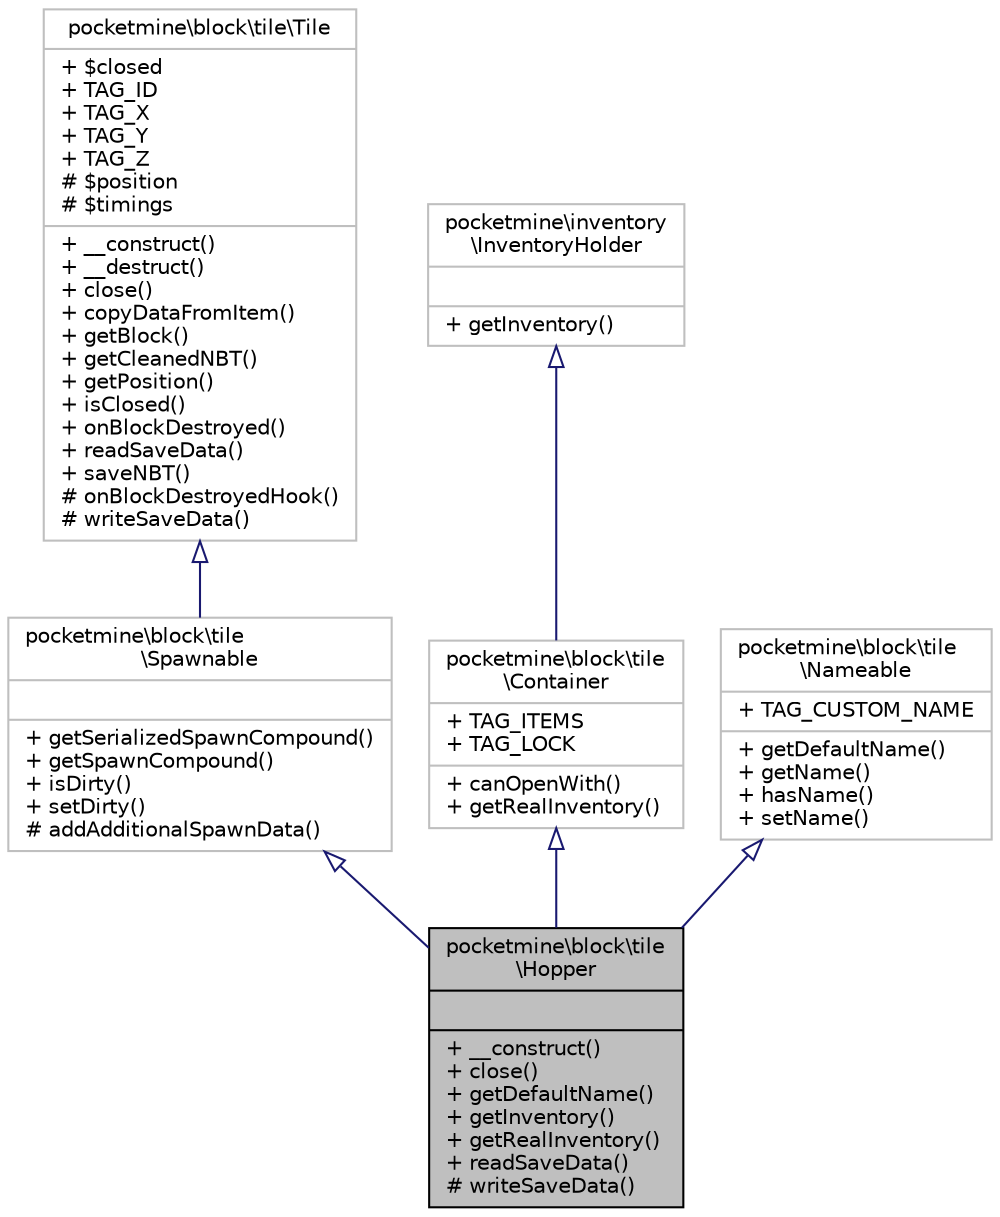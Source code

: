 digraph "pocketmine\block\tile\Hopper"
{
 // INTERACTIVE_SVG=YES
 // LATEX_PDF_SIZE
  edge [fontname="Helvetica",fontsize="10",labelfontname="Helvetica",labelfontsize="10"];
  node [fontname="Helvetica",fontsize="10",shape=record];
  Node1 [label="{pocketmine\\block\\tile\l\\Hopper\n||+ __construct()\l+ close()\l+ getDefaultName()\l+ getInventory()\l+ getRealInventory()\l+ readSaveData()\l# writeSaveData()\l}",height=0.2,width=0.4,color="black", fillcolor="grey75", style="filled", fontcolor="black",tooltip=" "];
  Node2 -> Node1 [dir="back",color="midnightblue",fontsize="10",style="solid",arrowtail="onormal",fontname="Helvetica"];
  Node2 [label="{pocketmine\\block\\tile\l\\Spawnable\n||+ getSerializedSpawnCompound()\l+ getSpawnCompound()\l+ isDirty()\l+ setDirty()\l# addAdditionalSpawnData()\l}",height=0.2,width=0.4,color="grey75", fillcolor="white", style="filled",URL="$dc/d0b/classpocketmine_1_1block_1_1tile_1_1_spawnable.html",tooltip=" "];
  Node3 -> Node2 [dir="back",color="midnightblue",fontsize="10",style="solid",arrowtail="onormal",fontname="Helvetica"];
  Node3 [label="{pocketmine\\block\\tile\\Tile\n|+ $closed\l+ TAG_ID\l+ TAG_X\l+ TAG_Y\l+ TAG_Z\l# $position\l# $timings\l|+ __construct()\l+ __destruct()\l+ close()\l+ copyDataFromItem()\l+ getBlock()\l+ getCleanedNBT()\l+ getPosition()\l+ isClosed()\l+ onBlockDestroyed()\l+ readSaveData()\l+ saveNBT()\l# onBlockDestroyedHook()\l# writeSaveData()\l}",height=0.2,width=0.4,color="grey75", fillcolor="white", style="filled",URL="$d9/d74/classpocketmine_1_1block_1_1tile_1_1_tile.html",tooltip=" "];
  Node4 -> Node1 [dir="back",color="midnightblue",fontsize="10",style="solid",arrowtail="onormal",fontname="Helvetica"];
  Node4 [label="{pocketmine\\block\\tile\l\\Container\n|+ TAG_ITEMS\l+ TAG_LOCK\l|+ canOpenWith()\l+ getRealInventory()\l}",height=0.2,width=0.4,color="grey75", fillcolor="white", style="filled",URL="$d9/de1/interfacepocketmine_1_1block_1_1tile_1_1_container.html",tooltip=" "];
  Node5 -> Node4 [dir="back",color="midnightblue",fontsize="10",style="solid",arrowtail="onormal",fontname="Helvetica"];
  Node5 [label="{pocketmine\\inventory\l\\InventoryHolder\n||+ getInventory()\l}",height=0.2,width=0.4,color="grey75", fillcolor="white", style="filled",URL="$d2/d91/interfacepocketmine_1_1inventory_1_1_inventory_holder.html",tooltip=" "];
  Node6 -> Node1 [dir="back",color="midnightblue",fontsize="10",style="solid",arrowtail="onormal",fontname="Helvetica"];
  Node6 [label="{pocketmine\\block\\tile\l\\Nameable\n|+ TAG_CUSTOM_NAME\l|+ getDefaultName()\l+ getName()\l+ hasName()\l+ setName()\l}",height=0.2,width=0.4,color="grey75", fillcolor="white", style="filled",URL="$d1/d55/interfacepocketmine_1_1block_1_1tile_1_1_nameable.html",tooltip=" "];
}
